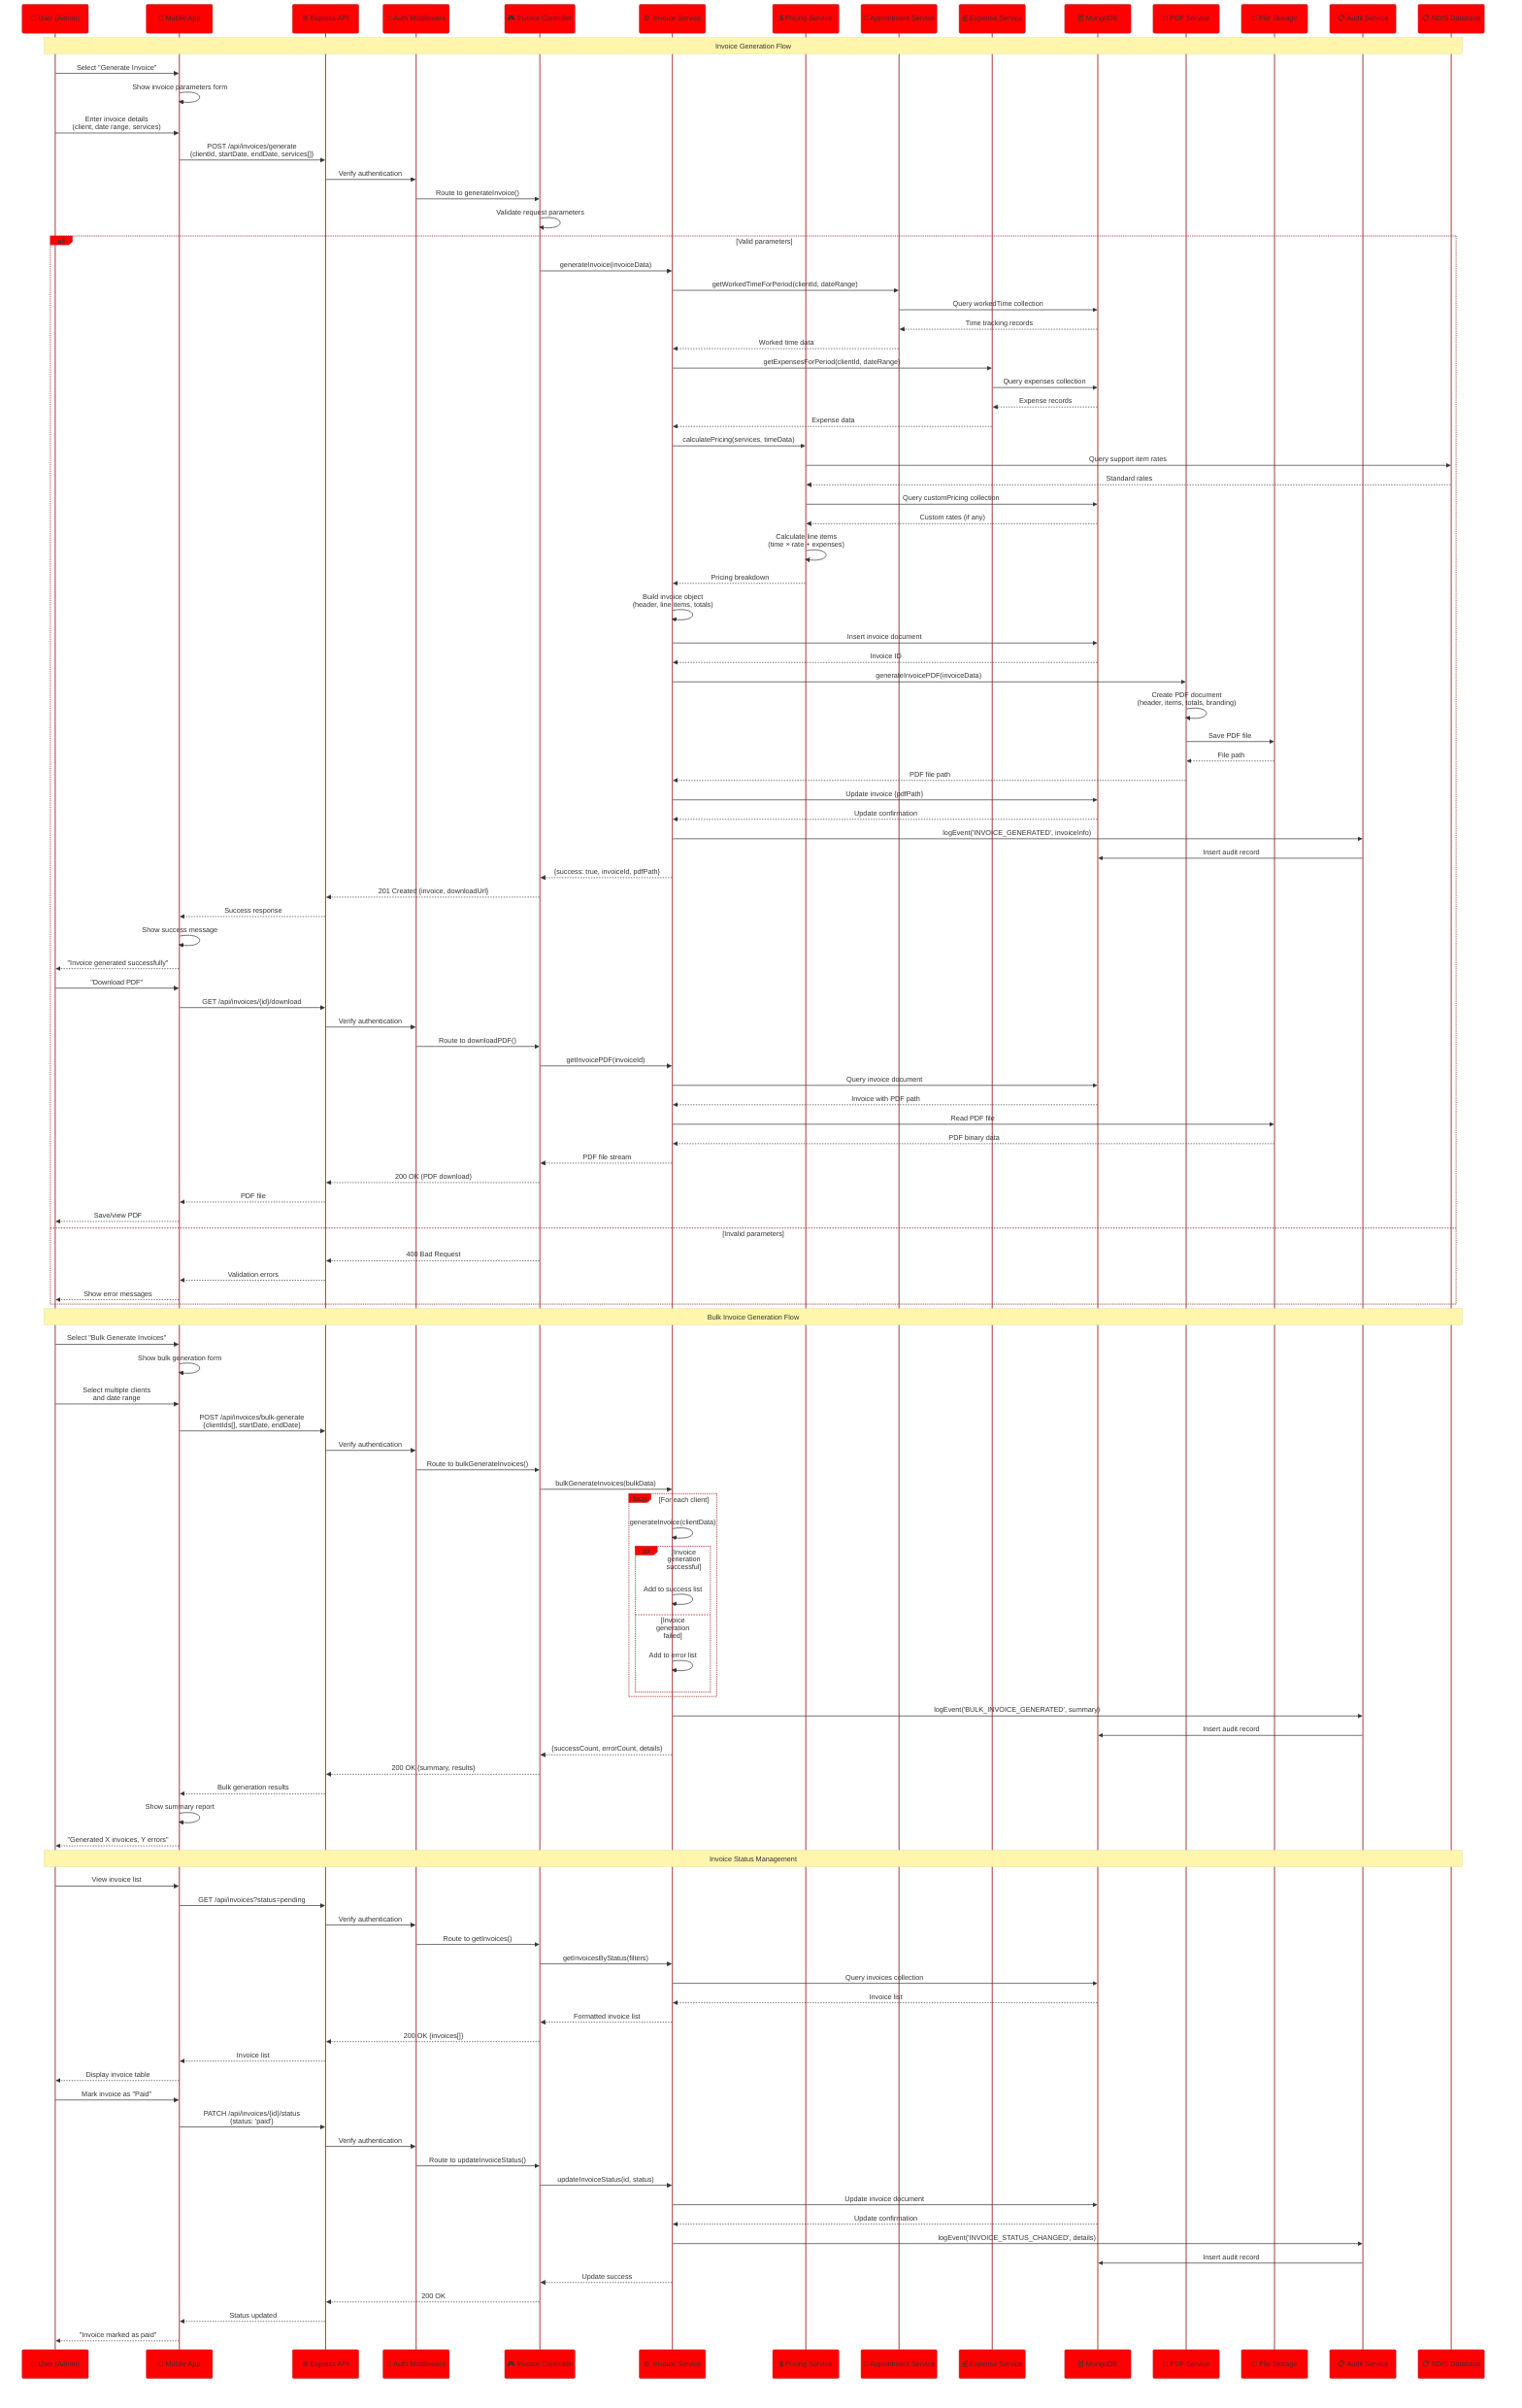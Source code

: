 %%{init: {'theme':'base', 'themeVariables': { 'primaryColor': '#ff0000'}}}%%
%% Invoice Generation Sequence Diagram - Invoice Management System
%% Created: 2025-01-19
%% Shows the complete invoice generation and billing flow

sequenceDiagram
    participant User as 👤 User (Admin)
    participant Mobile as 📱 Mobile App
    participant API as 🌐 Express API
    participant AuthMW as 🔐 Auth Middleware
    participant InvoiceController as 🎮 Invoice Controller
    participant InvoiceService as ⚙️ Invoice Service
    participant PricingService as 💲 Pricing Service
    participant AppointmentService as 📅 Appointment Service
    participant ExpenseService as 💰 Expense Service
    participant MongoDB as 🗄️ MongoDB
    participant PDFService as 📄 PDF Service
    participant FileStorage as 📁 File Storage
    participant AuditService as 📋 Audit Service
    participant NDIS as 📋 NDIS Database

    Note over User, NDIS: Invoice Generation Flow
    
    %% User initiates invoice generation
    User->>Mobile: Select "Generate Invoice"
    Mobile->>Mobile: Show invoice parameters form
    User->>Mobile: Enter invoice details<br/>(client, date range, services)
    
    Mobile->>API: POST /api/invoices/generate<br/>{clientId, startDate, endDate, services[]}
    
    API->>AuthMW: Verify authentication
    AuthMW->>InvoiceController: Route to generateInvoice()
    
    InvoiceController->>InvoiceController: Validate request parameters
    
    alt Valid parameters
        InvoiceController->>InvoiceService: generateInvoice(invoiceData)
        
        %% Step 1: Gather time tracking data
        InvoiceService->>AppointmentService: getWorkedTimeForPeriod(clientId, dateRange)
        AppointmentService->>MongoDB: Query workedTime collection
        MongoDB-->>AppointmentService: Time tracking records
        AppointmentService-->>InvoiceService: Worked time data
        
        %% Step 2: Gather expense data
        InvoiceService->>ExpenseService: getExpensesForPeriod(clientId, dateRange)
        ExpenseService->>MongoDB: Query expenses collection
        MongoDB-->>ExpenseService: Expense records
        ExpenseService-->>InvoiceService: Expense data
        
        %% Step 3: Get pricing information
        InvoiceService->>PricingService: calculatePricing(services, timeData)
        
        %% Get NDIS support item pricing
        PricingService->>NDIS: Query support item rates
        NDIS-->>PricingService: Standard rates
        
        %% Check for custom pricing
        PricingService->>MongoDB: Query customPricing collection
        MongoDB-->>PricingService: Custom rates (if any)
        
        PricingService->>PricingService: Calculate line items<br/>(time × rate + expenses)
        PricingService-->>InvoiceService: Pricing breakdown
        
        %% Step 4: Create invoice record
        InvoiceService->>InvoiceService: Build invoice object<br/>(header, line items, totals)
        
        InvoiceService->>MongoDB: Insert invoice document
        MongoDB-->>InvoiceService: Invoice ID
        
        %% Step 5: Generate PDF
        InvoiceService->>PDFService: generateInvoicePDF(invoiceData)
        
        PDFService->>PDFService: Create PDF document<br/>(header, items, totals, branding)
        PDFService->>FileStorage: Save PDF file
        FileStorage-->>PDFService: File path
        
        PDFService-->>InvoiceService: PDF file path
        
        %% Step 6: Update invoice with PDF path
        InvoiceService->>MongoDB: Update invoice {pdfPath}
        MongoDB-->>InvoiceService: Update confirmation
        
        %% Step 7: Log audit trail
        InvoiceService->>AuditService: logEvent('INVOICE_GENERATED', invoiceInfo)
        AuditService->>MongoDB: Insert audit record
        
        InvoiceService-->>InvoiceController: {success: true, invoiceId, pdfPath}
        InvoiceController-->>API: 201 Created {invoice, downloadUrl}
        API-->>Mobile: Success response
        
        Mobile->>Mobile: Show success message
        Mobile-->>User: "Invoice generated successfully"
        
        %% Optional: Download PDF
        User->>Mobile: "Download PDF"
        Mobile->>API: GET /api/invoices/{id}/download
        
        API->>AuthMW: Verify authentication
        AuthMW->>InvoiceController: Route to downloadPDF()
        
        InvoiceController->>InvoiceService: getInvoicePDF(invoiceId)
        InvoiceService->>MongoDB: Query invoice document
        MongoDB-->>InvoiceService: Invoice with PDF path
        
        InvoiceService->>FileStorage: Read PDF file
        FileStorage-->>InvoiceService: PDF binary data
        
        InvoiceService-->>InvoiceController: PDF file stream
        InvoiceController-->>API: 200 OK (PDF download)
        API-->>Mobile: PDF file
        Mobile-->>User: Save/view PDF
        
    else Invalid parameters
        InvoiceController-->>API: 400 Bad Request
        API-->>Mobile: Validation errors
        Mobile-->>User: Show error messages
    end
    
    Note over User, NDIS: Bulk Invoice Generation Flow
    
    User->>Mobile: Select "Bulk Generate Invoices"
    Mobile->>Mobile: Show bulk generation form
    User->>Mobile: Select multiple clients<br/>and date range
    
    Mobile->>API: POST /api/invoices/bulk-generate<br/>{clientIds[], startDate, endDate}
    
    API->>AuthMW: Verify authentication
    AuthMW->>InvoiceController: Route to bulkGenerateInvoices()
    
    InvoiceController->>InvoiceService: bulkGenerateInvoices(bulkData)
    
    loop For each client
        InvoiceService->>InvoiceService: generateInvoice(clientData)
        
        alt Invoice generation successful
            InvoiceService->>InvoiceService: Add to success list
        else Invoice generation failed
            InvoiceService->>InvoiceService: Add to error list
        end
    end
    
    %% Log bulk operation
    InvoiceService->>AuditService: logEvent('BULK_INVOICE_GENERATED', summary)
    AuditService->>MongoDB: Insert audit record
    
    InvoiceService-->>InvoiceController: {successCount, errorCount, details}
    InvoiceController-->>API: 200 OK {summary, results}
    API-->>Mobile: Bulk generation results
    
    Mobile->>Mobile: Show summary report
    Mobile-->>User: "Generated X invoices, Y errors"
    
    Note over User, NDIS: Invoice Status Management
    
    User->>Mobile: View invoice list
    Mobile->>API: GET /api/invoices?status=pending
    
    API->>AuthMW: Verify authentication
    AuthMW->>InvoiceController: Route to getInvoices()
    
    InvoiceController->>InvoiceService: getInvoicesByStatus(filters)
    InvoiceService->>MongoDB: Query invoices collection
    MongoDB-->>InvoiceService: Invoice list
    
    InvoiceService-->>InvoiceController: Formatted invoice list
    InvoiceController-->>API: 200 OK {invoices[]}
    API-->>Mobile: Invoice list
    Mobile-->>User: Display invoice table
    
    %% Update invoice status
    User->>Mobile: Mark invoice as "Paid"
    Mobile->>API: PATCH /api/invoices/{id}/status<br/>{status: 'paid'}
    
    API->>AuthMW: Verify authentication
    AuthMW->>InvoiceController: Route to updateInvoiceStatus()
    
    InvoiceController->>InvoiceService: updateInvoiceStatus(id, status)
    InvoiceService->>MongoDB: Update invoice document
    MongoDB-->>InvoiceService: Update confirmation
    
    %% Log status change
    InvoiceService->>AuditService: logEvent('INVOICE_STATUS_CHANGED', details)
    AuditService->>MongoDB: Insert audit record
    
    InvoiceService-->>InvoiceController: Update success
    InvoiceController-->>API: 200 OK
    API-->>Mobile: Status updated
    Mobile-->>User: "Invoice marked as paid"
